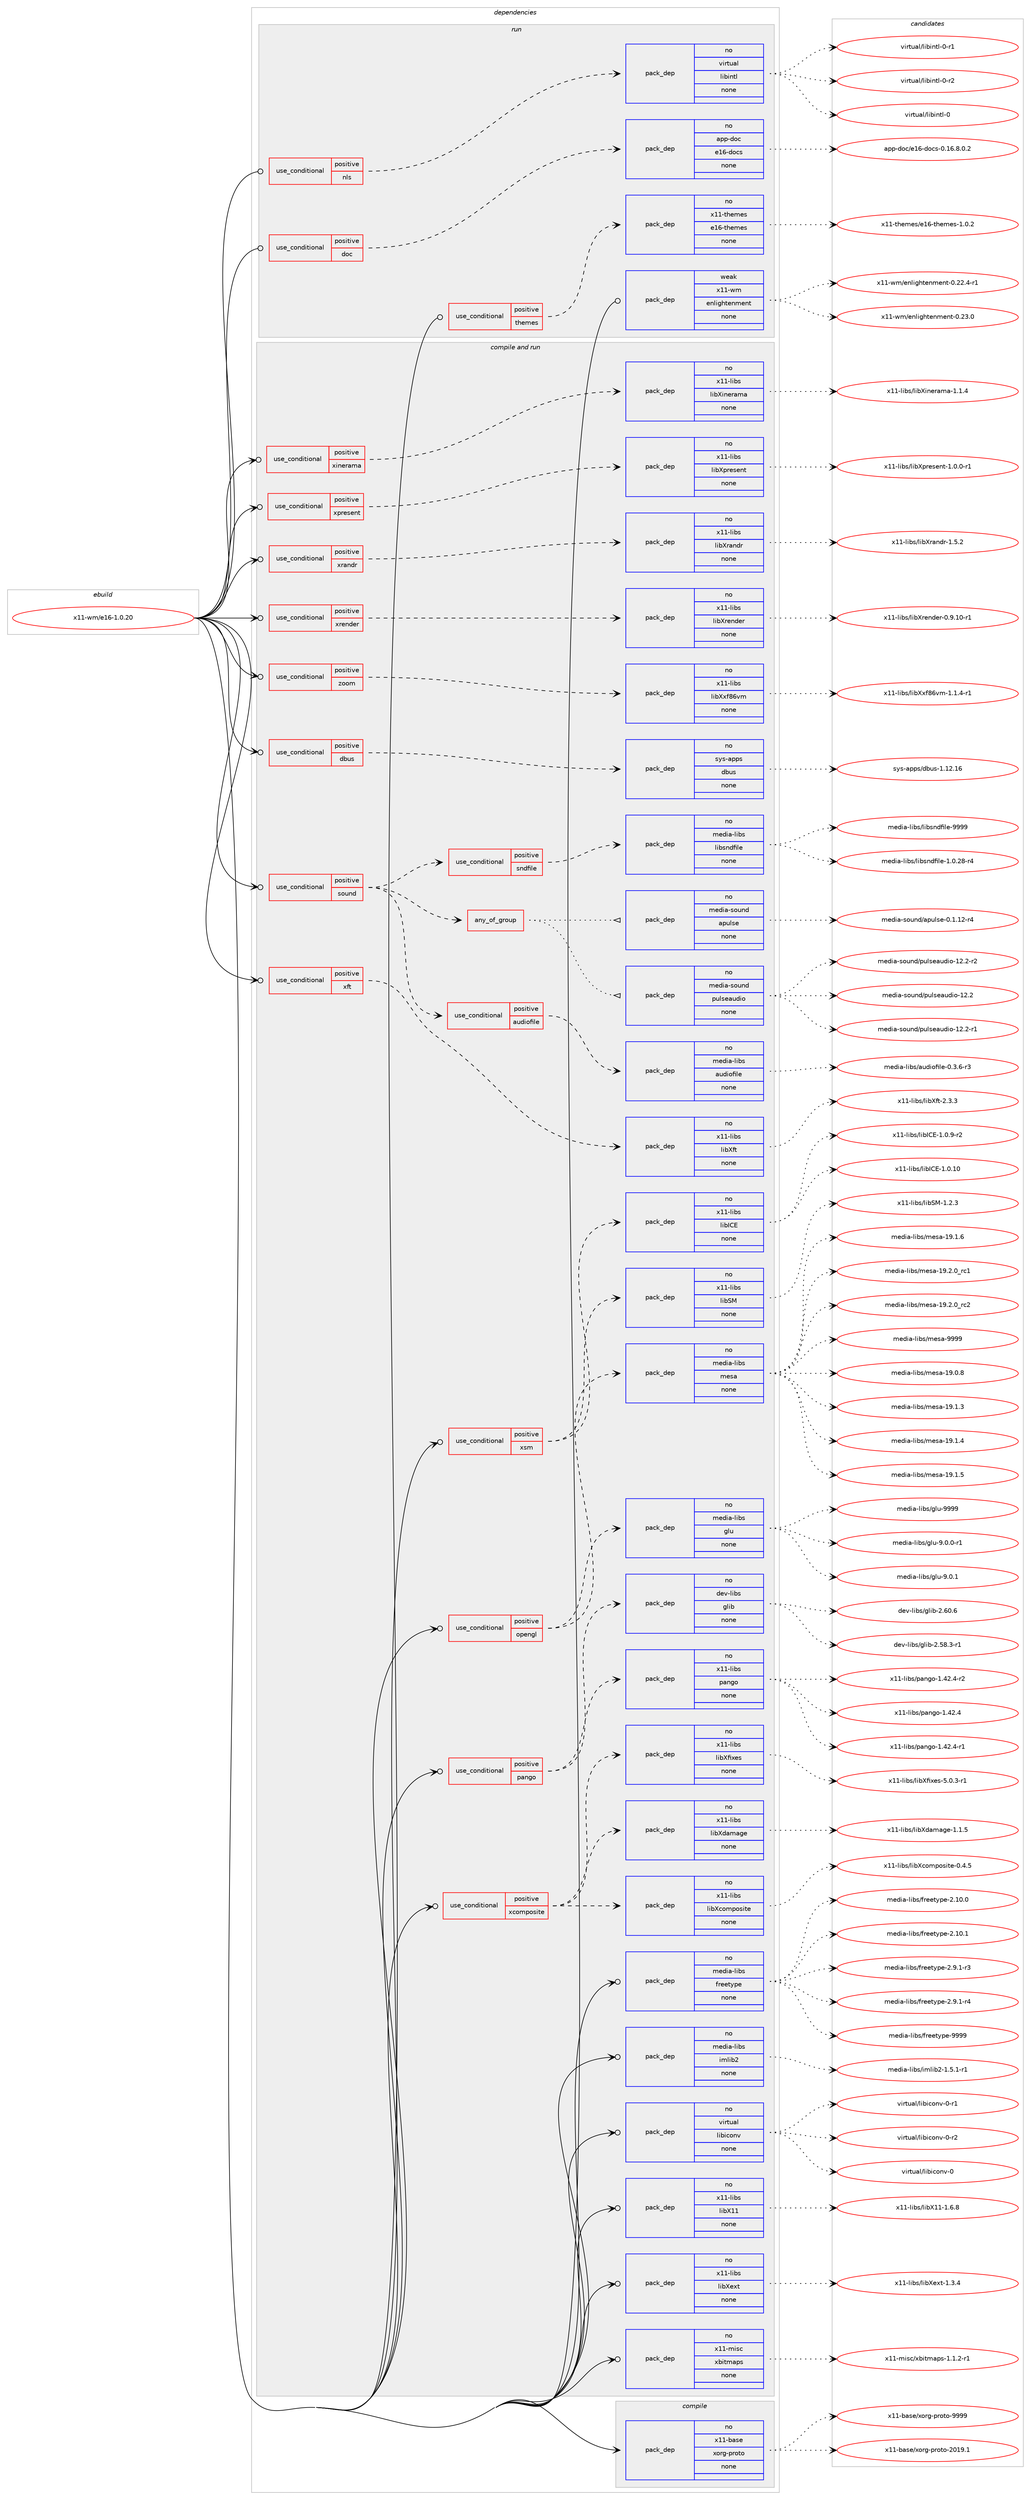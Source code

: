 digraph prolog {

# *************
# Graph options
# *************

newrank=true;
concentrate=true;
compound=true;
graph [rankdir=LR,fontname=Helvetica,fontsize=10,ranksep=1.5];#, ranksep=2.5, nodesep=0.2];
edge  [arrowhead=vee];
node  [fontname=Helvetica,fontsize=10];

# **********
# The ebuild
# **********

subgraph cluster_leftcol {
color=gray;
rank=same;
label=<<i>ebuild</i>>;
id [label="x11-wm/e16-1.0.20", color=red, width=4, href="../x11-wm/e16-1.0.20.svg"];
}

# ****************
# The dependencies
# ****************

subgraph cluster_midcol {
color=gray;
label=<<i>dependencies</i>>;
subgraph cluster_compile {
fillcolor="#eeeeee";
style=filled;
label=<<i>compile</i>>;
subgraph pack1383 {
dependency1873 [label=<<TABLE BORDER="0" CELLBORDER="1" CELLSPACING="0" CELLPADDING="4" WIDTH="220"><TR><TD ROWSPAN="6" CELLPADDING="30">pack_dep</TD></TR><TR><TD WIDTH="110">no</TD></TR><TR><TD>x11-base</TD></TR><TR><TD>xorg-proto</TD></TR><TR><TD>none</TD></TR><TR><TD></TD></TR></TABLE>>, shape=none, color=blue];
}
id:e -> dependency1873:w [weight=20,style="solid",arrowhead="vee"];
}
subgraph cluster_compileandrun {
fillcolor="#eeeeee";
style=filled;
label=<<i>compile and run</i>>;
subgraph cond465 {
dependency1874 [label=<<TABLE BORDER="0" CELLBORDER="1" CELLSPACING="0" CELLPADDING="4"><TR><TD ROWSPAN="3" CELLPADDING="10">use_conditional</TD></TR><TR><TD>positive</TD></TR><TR><TD>dbus</TD></TR></TABLE>>, shape=none, color=red];
subgraph pack1384 {
dependency1875 [label=<<TABLE BORDER="0" CELLBORDER="1" CELLSPACING="0" CELLPADDING="4" WIDTH="220"><TR><TD ROWSPAN="6" CELLPADDING="30">pack_dep</TD></TR><TR><TD WIDTH="110">no</TD></TR><TR><TD>sys-apps</TD></TR><TR><TD>dbus</TD></TR><TR><TD>none</TD></TR><TR><TD></TD></TR></TABLE>>, shape=none, color=blue];
}
dependency1874:e -> dependency1875:w [weight=20,style="dashed",arrowhead="vee"];
}
id:e -> dependency1874:w [weight=20,style="solid",arrowhead="odotvee"];
subgraph cond466 {
dependency1876 [label=<<TABLE BORDER="0" CELLBORDER="1" CELLSPACING="0" CELLPADDING="4"><TR><TD ROWSPAN="3" CELLPADDING="10">use_conditional</TD></TR><TR><TD>positive</TD></TR><TR><TD>opengl</TD></TR></TABLE>>, shape=none, color=red];
subgraph pack1385 {
dependency1877 [label=<<TABLE BORDER="0" CELLBORDER="1" CELLSPACING="0" CELLPADDING="4" WIDTH="220"><TR><TD ROWSPAN="6" CELLPADDING="30">pack_dep</TD></TR><TR><TD WIDTH="110">no</TD></TR><TR><TD>media-libs</TD></TR><TR><TD>glu</TD></TR><TR><TD>none</TD></TR><TR><TD></TD></TR></TABLE>>, shape=none, color=blue];
}
dependency1876:e -> dependency1877:w [weight=20,style="dashed",arrowhead="vee"];
subgraph pack1386 {
dependency1878 [label=<<TABLE BORDER="0" CELLBORDER="1" CELLSPACING="0" CELLPADDING="4" WIDTH="220"><TR><TD ROWSPAN="6" CELLPADDING="30">pack_dep</TD></TR><TR><TD WIDTH="110">no</TD></TR><TR><TD>media-libs</TD></TR><TR><TD>mesa</TD></TR><TR><TD>none</TD></TR><TR><TD></TD></TR></TABLE>>, shape=none, color=blue];
}
dependency1876:e -> dependency1878:w [weight=20,style="dashed",arrowhead="vee"];
}
id:e -> dependency1876:w [weight=20,style="solid",arrowhead="odotvee"];
subgraph cond467 {
dependency1879 [label=<<TABLE BORDER="0" CELLBORDER="1" CELLSPACING="0" CELLPADDING="4"><TR><TD ROWSPAN="3" CELLPADDING="10">use_conditional</TD></TR><TR><TD>positive</TD></TR><TR><TD>pango</TD></TR></TABLE>>, shape=none, color=red];
subgraph pack1387 {
dependency1880 [label=<<TABLE BORDER="0" CELLBORDER="1" CELLSPACING="0" CELLPADDING="4" WIDTH="220"><TR><TD ROWSPAN="6" CELLPADDING="30">pack_dep</TD></TR><TR><TD WIDTH="110">no</TD></TR><TR><TD>dev-libs</TD></TR><TR><TD>glib</TD></TR><TR><TD>none</TD></TR><TR><TD></TD></TR></TABLE>>, shape=none, color=blue];
}
dependency1879:e -> dependency1880:w [weight=20,style="dashed",arrowhead="vee"];
subgraph pack1388 {
dependency1881 [label=<<TABLE BORDER="0" CELLBORDER="1" CELLSPACING="0" CELLPADDING="4" WIDTH="220"><TR><TD ROWSPAN="6" CELLPADDING="30">pack_dep</TD></TR><TR><TD WIDTH="110">no</TD></TR><TR><TD>x11-libs</TD></TR><TR><TD>pango</TD></TR><TR><TD>none</TD></TR><TR><TD></TD></TR></TABLE>>, shape=none, color=blue];
}
dependency1879:e -> dependency1881:w [weight=20,style="dashed",arrowhead="vee"];
}
id:e -> dependency1879:w [weight=20,style="solid",arrowhead="odotvee"];
subgraph cond468 {
dependency1882 [label=<<TABLE BORDER="0" CELLBORDER="1" CELLSPACING="0" CELLPADDING="4"><TR><TD ROWSPAN="3" CELLPADDING="10">use_conditional</TD></TR><TR><TD>positive</TD></TR><TR><TD>sound</TD></TR></TABLE>>, shape=none, color=red];
subgraph any26 {
dependency1883 [label=<<TABLE BORDER="0" CELLBORDER="1" CELLSPACING="0" CELLPADDING="4"><TR><TD CELLPADDING="10">any_of_group</TD></TR></TABLE>>, shape=none, color=red];subgraph pack1389 {
dependency1884 [label=<<TABLE BORDER="0" CELLBORDER="1" CELLSPACING="0" CELLPADDING="4" WIDTH="220"><TR><TD ROWSPAN="6" CELLPADDING="30">pack_dep</TD></TR><TR><TD WIDTH="110">no</TD></TR><TR><TD>media-sound</TD></TR><TR><TD>apulse</TD></TR><TR><TD>none</TD></TR><TR><TD></TD></TR></TABLE>>, shape=none, color=blue];
}
dependency1883:e -> dependency1884:w [weight=20,style="dotted",arrowhead="oinv"];
subgraph pack1390 {
dependency1885 [label=<<TABLE BORDER="0" CELLBORDER="1" CELLSPACING="0" CELLPADDING="4" WIDTH="220"><TR><TD ROWSPAN="6" CELLPADDING="30">pack_dep</TD></TR><TR><TD WIDTH="110">no</TD></TR><TR><TD>media-sound</TD></TR><TR><TD>pulseaudio</TD></TR><TR><TD>none</TD></TR><TR><TD></TD></TR></TABLE>>, shape=none, color=blue];
}
dependency1883:e -> dependency1885:w [weight=20,style="dotted",arrowhead="oinv"];
}
dependency1882:e -> dependency1883:w [weight=20,style="dashed",arrowhead="vee"];
subgraph cond469 {
dependency1886 [label=<<TABLE BORDER="0" CELLBORDER="1" CELLSPACING="0" CELLPADDING="4"><TR><TD ROWSPAN="3" CELLPADDING="10">use_conditional</TD></TR><TR><TD>positive</TD></TR><TR><TD>sndfile</TD></TR></TABLE>>, shape=none, color=red];
subgraph pack1391 {
dependency1887 [label=<<TABLE BORDER="0" CELLBORDER="1" CELLSPACING="0" CELLPADDING="4" WIDTH="220"><TR><TD ROWSPAN="6" CELLPADDING="30">pack_dep</TD></TR><TR><TD WIDTH="110">no</TD></TR><TR><TD>media-libs</TD></TR><TR><TD>libsndfile</TD></TR><TR><TD>none</TD></TR><TR><TD></TD></TR></TABLE>>, shape=none, color=blue];
}
dependency1886:e -> dependency1887:w [weight=20,style="dashed",arrowhead="vee"];
}
dependency1882:e -> dependency1886:w [weight=20,style="dashed",arrowhead="vee"];
subgraph cond470 {
dependency1888 [label=<<TABLE BORDER="0" CELLBORDER="1" CELLSPACING="0" CELLPADDING="4"><TR><TD ROWSPAN="3" CELLPADDING="10">use_conditional</TD></TR><TR><TD>positive</TD></TR><TR><TD>audiofile</TD></TR></TABLE>>, shape=none, color=red];
subgraph pack1392 {
dependency1889 [label=<<TABLE BORDER="0" CELLBORDER="1" CELLSPACING="0" CELLPADDING="4" WIDTH="220"><TR><TD ROWSPAN="6" CELLPADDING="30">pack_dep</TD></TR><TR><TD WIDTH="110">no</TD></TR><TR><TD>media-libs</TD></TR><TR><TD>audiofile</TD></TR><TR><TD>none</TD></TR><TR><TD></TD></TR></TABLE>>, shape=none, color=blue];
}
dependency1888:e -> dependency1889:w [weight=20,style="dashed",arrowhead="vee"];
}
dependency1882:e -> dependency1888:w [weight=20,style="dashed",arrowhead="vee"];
}
id:e -> dependency1882:w [weight=20,style="solid",arrowhead="odotvee"];
subgraph cond471 {
dependency1890 [label=<<TABLE BORDER="0" CELLBORDER="1" CELLSPACING="0" CELLPADDING="4"><TR><TD ROWSPAN="3" CELLPADDING="10">use_conditional</TD></TR><TR><TD>positive</TD></TR><TR><TD>xcomposite</TD></TR></TABLE>>, shape=none, color=red];
subgraph pack1393 {
dependency1891 [label=<<TABLE BORDER="0" CELLBORDER="1" CELLSPACING="0" CELLPADDING="4" WIDTH="220"><TR><TD ROWSPAN="6" CELLPADDING="30">pack_dep</TD></TR><TR><TD WIDTH="110">no</TD></TR><TR><TD>x11-libs</TD></TR><TR><TD>libXcomposite</TD></TR><TR><TD>none</TD></TR><TR><TD></TD></TR></TABLE>>, shape=none, color=blue];
}
dependency1890:e -> dependency1891:w [weight=20,style="dashed",arrowhead="vee"];
subgraph pack1394 {
dependency1892 [label=<<TABLE BORDER="0" CELLBORDER="1" CELLSPACING="0" CELLPADDING="4" WIDTH="220"><TR><TD ROWSPAN="6" CELLPADDING="30">pack_dep</TD></TR><TR><TD WIDTH="110">no</TD></TR><TR><TD>x11-libs</TD></TR><TR><TD>libXdamage</TD></TR><TR><TD>none</TD></TR><TR><TD></TD></TR></TABLE>>, shape=none, color=blue];
}
dependency1890:e -> dependency1892:w [weight=20,style="dashed",arrowhead="vee"];
subgraph pack1395 {
dependency1893 [label=<<TABLE BORDER="0" CELLBORDER="1" CELLSPACING="0" CELLPADDING="4" WIDTH="220"><TR><TD ROWSPAN="6" CELLPADDING="30">pack_dep</TD></TR><TR><TD WIDTH="110">no</TD></TR><TR><TD>x11-libs</TD></TR><TR><TD>libXfixes</TD></TR><TR><TD>none</TD></TR><TR><TD></TD></TR></TABLE>>, shape=none, color=blue];
}
dependency1890:e -> dependency1893:w [weight=20,style="dashed",arrowhead="vee"];
}
id:e -> dependency1890:w [weight=20,style="solid",arrowhead="odotvee"];
subgraph cond472 {
dependency1894 [label=<<TABLE BORDER="0" CELLBORDER="1" CELLSPACING="0" CELLPADDING="4"><TR><TD ROWSPAN="3" CELLPADDING="10">use_conditional</TD></TR><TR><TD>positive</TD></TR><TR><TD>xft</TD></TR></TABLE>>, shape=none, color=red];
subgraph pack1396 {
dependency1895 [label=<<TABLE BORDER="0" CELLBORDER="1" CELLSPACING="0" CELLPADDING="4" WIDTH="220"><TR><TD ROWSPAN="6" CELLPADDING="30">pack_dep</TD></TR><TR><TD WIDTH="110">no</TD></TR><TR><TD>x11-libs</TD></TR><TR><TD>libXft</TD></TR><TR><TD>none</TD></TR><TR><TD></TD></TR></TABLE>>, shape=none, color=blue];
}
dependency1894:e -> dependency1895:w [weight=20,style="dashed",arrowhead="vee"];
}
id:e -> dependency1894:w [weight=20,style="solid",arrowhead="odotvee"];
subgraph cond473 {
dependency1896 [label=<<TABLE BORDER="0" CELLBORDER="1" CELLSPACING="0" CELLPADDING="4"><TR><TD ROWSPAN="3" CELLPADDING="10">use_conditional</TD></TR><TR><TD>positive</TD></TR><TR><TD>xinerama</TD></TR></TABLE>>, shape=none, color=red];
subgraph pack1397 {
dependency1897 [label=<<TABLE BORDER="0" CELLBORDER="1" CELLSPACING="0" CELLPADDING="4" WIDTH="220"><TR><TD ROWSPAN="6" CELLPADDING="30">pack_dep</TD></TR><TR><TD WIDTH="110">no</TD></TR><TR><TD>x11-libs</TD></TR><TR><TD>libXinerama</TD></TR><TR><TD>none</TD></TR><TR><TD></TD></TR></TABLE>>, shape=none, color=blue];
}
dependency1896:e -> dependency1897:w [weight=20,style="dashed",arrowhead="vee"];
}
id:e -> dependency1896:w [weight=20,style="solid",arrowhead="odotvee"];
subgraph cond474 {
dependency1898 [label=<<TABLE BORDER="0" CELLBORDER="1" CELLSPACING="0" CELLPADDING="4"><TR><TD ROWSPAN="3" CELLPADDING="10">use_conditional</TD></TR><TR><TD>positive</TD></TR><TR><TD>xpresent</TD></TR></TABLE>>, shape=none, color=red];
subgraph pack1398 {
dependency1899 [label=<<TABLE BORDER="0" CELLBORDER="1" CELLSPACING="0" CELLPADDING="4" WIDTH="220"><TR><TD ROWSPAN="6" CELLPADDING="30">pack_dep</TD></TR><TR><TD WIDTH="110">no</TD></TR><TR><TD>x11-libs</TD></TR><TR><TD>libXpresent</TD></TR><TR><TD>none</TD></TR><TR><TD></TD></TR></TABLE>>, shape=none, color=blue];
}
dependency1898:e -> dependency1899:w [weight=20,style="dashed",arrowhead="vee"];
}
id:e -> dependency1898:w [weight=20,style="solid",arrowhead="odotvee"];
subgraph cond475 {
dependency1900 [label=<<TABLE BORDER="0" CELLBORDER="1" CELLSPACING="0" CELLPADDING="4"><TR><TD ROWSPAN="3" CELLPADDING="10">use_conditional</TD></TR><TR><TD>positive</TD></TR><TR><TD>xrandr</TD></TR></TABLE>>, shape=none, color=red];
subgraph pack1399 {
dependency1901 [label=<<TABLE BORDER="0" CELLBORDER="1" CELLSPACING="0" CELLPADDING="4" WIDTH="220"><TR><TD ROWSPAN="6" CELLPADDING="30">pack_dep</TD></TR><TR><TD WIDTH="110">no</TD></TR><TR><TD>x11-libs</TD></TR><TR><TD>libXrandr</TD></TR><TR><TD>none</TD></TR><TR><TD></TD></TR></TABLE>>, shape=none, color=blue];
}
dependency1900:e -> dependency1901:w [weight=20,style="dashed",arrowhead="vee"];
}
id:e -> dependency1900:w [weight=20,style="solid",arrowhead="odotvee"];
subgraph cond476 {
dependency1902 [label=<<TABLE BORDER="0" CELLBORDER="1" CELLSPACING="0" CELLPADDING="4"><TR><TD ROWSPAN="3" CELLPADDING="10">use_conditional</TD></TR><TR><TD>positive</TD></TR><TR><TD>xrender</TD></TR></TABLE>>, shape=none, color=red];
subgraph pack1400 {
dependency1903 [label=<<TABLE BORDER="0" CELLBORDER="1" CELLSPACING="0" CELLPADDING="4" WIDTH="220"><TR><TD ROWSPAN="6" CELLPADDING="30">pack_dep</TD></TR><TR><TD WIDTH="110">no</TD></TR><TR><TD>x11-libs</TD></TR><TR><TD>libXrender</TD></TR><TR><TD>none</TD></TR><TR><TD></TD></TR></TABLE>>, shape=none, color=blue];
}
dependency1902:e -> dependency1903:w [weight=20,style="dashed",arrowhead="vee"];
}
id:e -> dependency1902:w [weight=20,style="solid",arrowhead="odotvee"];
subgraph cond477 {
dependency1904 [label=<<TABLE BORDER="0" CELLBORDER="1" CELLSPACING="0" CELLPADDING="4"><TR><TD ROWSPAN="3" CELLPADDING="10">use_conditional</TD></TR><TR><TD>positive</TD></TR><TR><TD>xsm</TD></TR></TABLE>>, shape=none, color=red];
subgraph pack1401 {
dependency1905 [label=<<TABLE BORDER="0" CELLBORDER="1" CELLSPACING="0" CELLPADDING="4" WIDTH="220"><TR><TD ROWSPAN="6" CELLPADDING="30">pack_dep</TD></TR><TR><TD WIDTH="110">no</TD></TR><TR><TD>x11-libs</TD></TR><TR><TD>libICE</TD></TR><TR><TD>none</TD></TR><TR><TD></TD></TR></TABLE>>, shape=none, color=blue];
}
dependency1904:e -> dependency1905:w [weight=20,style="dashed",arrowhead="vee"];
subgraph pack1402 {
dependency1906 [label=<<TABLE BORDER="0" CELLBORDER="1" CELLSPACING="0" CELLPADDING="4" WIDTH="220"><TR><TD ROWSPAN="6" CELLPADDING="30">pack_dep</TD></TR><TR><TD WIDTH="110">no</TD></TR><TR><TD>x11-libs</TD></TR><TR><TD>libSM</TD></TR><TR><TD>none</TD></TR><TR><TD></TD></TR></TABLE>>, shape=none, color=blue];
}
dependency1904:e -> dependency1906:w [weight=20,style="dashed",arrowhead="vee"];
}
id:e -> dependency1904:w [weight=20,style="solid",arrowhead="odotvee"];
subgraph cond478 {
dependency1907 [label=<<TABLE BORDER="0" CELLBORDER="1" CELLSPACING="0" CELLPADDING="4"><TR><TD ROWSPAN="3" CELLPADDING="10">use_conditional</TD></TR><TR><TD>positive</TD></TR><TR><TD>zoom</TD></TR></TABLE>>, shape=none, color=red];
subgraph pack1403 {
dependency1908 [label=<<TABLE BORDER="0" CELLBORDER="1" CELLSPACING="0" CELLPADDING="4" WIDTH="220"><TR><TD ROWSPAN="6" CELLPADDING="30">pack_dep</TD></TR><TR><TD WIDTH="110">no</TD></TR><TR><TD>x11-libs</TD></TR><TR><TD>libXxf86vm</TD></TR><TR><TD>none</TD></TR><TR><TD></TD></TR></TABLE>>, shape=none, color=blue];
}
dependency1907:e -> dependency1908:w [weight=20,style="dashed",arrowhead="vee"];
}
id:e -> dependency1907:w [weight=20,style="solid",arrowhead="odotvee"];
subgraph pack1404 {
dependency1909 [label=<<TABLE BORDER="0" CELLBORDER="1" CELLSPACING="0" CELLPADDING="4" WIDTH="220"><TR><TD ROWSPAN="6" CELLPADDING="30">pack_dep</TD></TR><TR><TD WIDTH="110">no</TD></TR><TR><TD>media-libs</TD></TR><TR><TD>freetype</TD></TR><TR><TD>none</TD></TR><TR><TD></TD></TR></TABLE>>, shape=none, color=blue];
}
id:e -> dependency1909:w [weight=20,style="solid",arrowhead="odotvee"];
subgraph pack1405 {
dependency1910 [label=<<TABLE BORDER="0" CELLBORDER="1" CELLSPACING="0" CELLPADDING="4" WIDTH="220"><TR><TD ROWSPAN="6" CELLPADDING="30">pack_dep</TD></TR><TR><TD WIDTH="110">no</TD></TR><TR><TD>media-libs</TD></TR><TR><TD>imlib2</TD></TR><TR><TD>none</TD></TR><TR><TD></TD></TR></TABLE>>, shape=none, color=blue];
}
id:e -> dependency1910:w [weight=20,style="solid",arrowhead="odotvee"];
subgraph pack1406 {
dependency1911 [label=<<TABLE BORDER="0" CELLBORDER="1" CELLSPACING="0" CELLPADDING="4" WIDTH="220"><TR><TD ROWSPAN="6" CELLPADDING="30">pack_dep</TD></TR><TR><TD WIDTH="110">no</TD></TR><TR><TD>virtual</TD></TR><TR><TD>libiconv</TD></TR><TR><TD>none</TD></TR><TR><TD></TD></TR></TABLE>>, shape=none, color=blue];
}
id:e -> dependency1911:w [weight=20,style="solid",arrowhead="odotvee"];
subgraph pack1407 {
dependency1912 [label=<<TABLE BORDER="0" CELLBORDER="1" CELLSPACING="0" CELLPADDING="4" WIDTH="220"><TR><TD ROWSPAN="6" CELLPADDING="30">pack_dep</TD></TR><TR><TD WIDTH="110">no</TD></TR><TR><TD>x11-libs</TD></TR><TR><TD>libX11</TD></TR><TR><TD>none</TD></TR><TR><TD></TD></TR></TABLE>>, shape=none, color=blue];
}
id:e -> dependency1912:w [weight=20,style="solid",arrowhead="odotvee"];
subgraph pack1408 {
dependency1913 [label=<<TABLE BORDER="0" CELLBORDER="1" CELLSPACING="0" CELLPADDING="4" WIDTH="220"><TR><TD ROWSPAN="6" CELLPADDING="30">pack_dep</TD></TR><TR><TD WIDTH="110">no</TD></TR><TR><TD>x11-libs</TD></TR><TR><TD>libXext</TD></TR><TR><TD>none</TD></TR><TR><TD></TD></TR></TABLE>>, shape=none, color=blue];
}
id:e -> dependency1913:w [weight=20,style="solid",arrowhead="odotvee"];
subgraph pack1409 {
dependency1914 [label=<<TABLE BORDER="0" CELLBORDER="1" CELLSPACING="0" CELLPADDING="4" WIDTH="220"><TR><TD ROWSPAN="6" CELLPADDING="30">pack_dep</TD></TR><TR><TD WIDTH="110">no</TD></TR><TR><TD>x11-misc</TD></TR><TR><TD>xbitmaps</TD></TR><TR><TD>none</TD></TR><TR><TD></TD></TR></TABLE>>, shape=none, color=blue];
}
id:e -> dependency1914:w [weight=20,style="solid",arrowhead="odotvee"];
}
subgraph cluster_run {
fillcolor="#eeeeee";
style=filled;
label=<<i>run</i>>;
subgraph cond479 {
dependency1915 [label=<<TABLE BORDER="0" CELLBORDER="1" CELLSPACING="0" CELLPADDING="4"><TR><TD ROWSPAN="3" CELLPADDING="10">use_conditional</TD></TR><TR><TD>positive</TD></TR><TR><TD>doc</TD></TR></TABLE>>, shape=none, color=red];
subgraph pack1410 {
dependency1916 [label=<<TABLE BORDER="0" CELLBORDER="1" CELLSPACING="0" CELLPADDING="4" WIDTH="220"><TR><TD ROWSPAN="6" CELLPADDING="30">pack_dep</TD></TR><TR><TD WIDTH="110">no</TD></TR><TR><TD>app-doc</TD></TR><TR><TD>e16-docs</TD></TR><TR><TD>none</TD></TR><TR><TD></TD></TR></TABLE>>, shape=none, color=blue];
}
dependency1915:e -> dependency1916:w [weight=20,style="dashed",arrowhead="vee"];
}
id:e -> dependency1915:w [weight=20,style="solid",arrowhead="odot"];
subgraph cond480 {
dependency1917 [label=<<TABLE BORDER="0" CELLBORDER="1" CELLSPACING="0" CELLPADDING="4"><TR><TD ROWSPAN="3" CELLPADDING="10">use_conditional</TD></TR><TR><TD>positive</TD></TR><TR><TD>nls</TD></TR></TABLE>>, shape=none, color=red];
subgraph pack1411 {
dependency1918 [label=<<TABLE BORDER="0" CELLBORDER="1" CELLSPACING="0" CELLPADDING="4" WIDTH="220"><TR><TD ROWSPAN="6" CELLPADDING="30">pack_dep</TD></TR><TR><TD WIDTH="110">no</TD></TR><TR><TD>virtual</TD></TR><TR><TD>libintl</TD></TR><TR><TD>none</TD></TR><TR><TD></TD></TR></TABLE>>, shape=none, color=blue];
}
dependency1917:e -> dependency1918:w [weight=20,style="dashed",arrowhead="vee"];
}
id:e -> dependency1917:w [weight=20,style="solid",arrowhead="odot"];
subgraph cond481 {
dependency1919 [label=<<TABLE BORDER="0" CELLBORDER="1" CELLSPACING="0" CELLPADDING="4"><TR><TD ROWSPAN="3" CELLPADDING="10">use_conditional</TD></TR><TR><TD>positive</TD></TR><TR><TD>themes</TD></TR></TABLE>>, shape=none, color=red];
subgraph pack1412 {
dependency1920 [label=<<TABLE BORDER="0" CELLBORDER="1" CELLSPACING="0" CELLPADDING="4" WIDTH="220"><TR><TD ROWSPAN="6" CELLPADDING="30">pack_dep</TD></TR><TR><TD WIDTH="110">no</TD></TR><TR><TD>x11-themes</TD></TR><TR><TD>e16-themes</TD></TR><TR><TD>none</TD></TR><TR><TD></TD></TR></TABLE>>, shape=none, color=blue];
}
dependency1919:e -> dependency1920:w [weight=20,style="dashed",arrowhead="vee"];
}
id:e -> dependency1919:w [weight=20,style="solid",arrowhead="odot"];
subgraph pack1413 {
dependency1921 [label=<<TABLE BORDER="0" CELLBORDER="1" CELLSPACING="0" CELLPADDING="4" WIDTH="220"><TR><TD ROWSPAN="6" CELLPADDING="30">pack_dep</TD></TR><TR><TD WIDTH="110">weak</TD></TR><TR><TD>x11-wm</TD></TR><TR><TD>enlightenment</TD></TR><TR><TD>none</TD></TR><TR><TD></TD></TR></TABLE>>, shape=none, color=blue];
}
id:e -> dependency1921:w [weight=20,style="solid",arrowhead="odot"];
}
}

# **************
# The candidates
# **************

subgraph cluster_choices {
rank=same;
color=gray;
label=<<i>candidates</i>>;

subgraph choice1383 {
color=black;
nodesep=1;
choice1204949459897115101471201111141034511211411111611145504849574649 [label="x11-base/xorg-proto-2019.1", color=red, width=4,href="../x11-base/xorg-proto-2019.1.svg"];
choice120494945989711510147120111114103451121141111161114557575757 [label="x11-base/xorg-proto-9999", color=red, width=4,href="../x11-base/xorg-proto-9999.svg"];
dependency1873:e -> choice1204949459897115101471201111141034511211411111611145504849574649:w [style=dotted,weight="100"];
dependency1873:e -> choice120494945989711510147120111114103451121141111161114557575757:w [style=dotted,weight="100"];
}
subgraph choice1384 {
color=black;
nodesep=1;
choice115121115459711211211547100981171154549464950464954 [label="sys-apps/dbus-1.12.16", color=red, width=4,href="../sys-apps/dbus-1.12.16.svg"];
dependency1875:e -> choice115121115459711211211547100981171154549464950464954:w [style=dotted,weight="100"];
}
subgraph choice1385 {
color=black;
nodesep=1;
choice109101100105974510810598115471031081174557464846484511449 [label="media-libs/glu-9.0.0-r1", color=red, width=4,href="../media-libs/glu-9.0.0-r1.svg"];
choice10910110010597451081059811547103108117455746484649 [label="media-libs/glu-9.0.1", color=red, width=4,href="../media-libs/glu-9.0.1.svg"];
choice109101100105974510810598115471031081174557575757 [label="media-libs/glu-9999", color=red, width=4,href="../media-libs/glu-9999.svg"];
dependency1877:e -> choice109101100105974510810598115471031081174557464846484511449:w [style=dotted,weight="100"];
dependency1877:e -> choice10910110010597451081059811547103108117455746484649:w [style=dotted,weight="100"];
dependency1877:e -> choice109101100105974510810598115471031081174557575757:w [style=dotted,weight="100"];
}
subgraph choice1386 {
color=black;
nodesep=1;
choice109101100105974510810598115471091011159745495746484656 [label="media-libs/mesa-19.0.8", color=red, width=4,href="../media-libs/mesa-19.0.8.svg"];
choice109101100105974510810598115471091011159745495746494651 [label="media-libs/mesa-19.1.3", color=red, width=4,href="../media-libs/mesa-19.1.3.svg"];
choice109101100105974510810598115471091011159745495746494652 [label="media-libs/mesa-19.1.4", color=red, width=4,href="../media-libs/mesa-19.1.4.svg"];
choice109101100105974510810598115471091011159745495746494653 [label="media-libs/mesa-19.1.5", color=red, width=4,href="../media-libs/mesa-19.1.5.svg"];
choice109101100105974510810598115471091011159745495746494654 [label="media-libs/mesa-19.1.6", color=red, width=4,href="../media-libs/mesa-19.1.6.svg"];
choice109101100105974510810598115471091011159745495746504648951149949 [label="media-libs/mesa-19.2.0_rc1", color=red, width=4,href="../media-libs/mesa-19.2.0_rc1.svg"];
choice109101100105974510810598115471091011159745495746504648951149950 [label="media-libs/mesa-19.2.0_rc2", color=red, width=4,href="../media-libs/mesa-19.2.0_rc2.svg"];
choice10910110010597451081059811547109101115974557575757 [label="media-libs/mesa-9999", color=red, width=4,href="../media-libs/mesa-9999.svg"];
dependency1878:e -> choice109101100105974510810598115471091011159745495746484656:w [style=dotted,weight="100"];
dependency1878:e -> choice109101100105974510810598115471091011159745495746494651:w [style=dotted,weight="100"];
dependency1878:e -> choice109101100105974510810598115471091011159745495746494652:w [style=dotted,weight="100"];
dependency1878:e -> choice109101100105974510810598115471091011159745495746494653:w [style=dotted,weight="100"];
dependency1878:e -> choice109101100105974510810598115471091011159745495746494654:w [style=dotted,weight="100"];
dependency1878:e -> choice109101100105974510810598115471091011159745495746504648951149949:w [style=dotted,weight="100"];
dependency1878:e -> choice109101100105974510810598115471091011159745495746504648951149950:w [style=dotted,weight="100"];
dependency1878:e -> choice10910110010597451081059811547109101115974557575757:w [style=dotted,weight="100"];
}
subgraph choice1387 {
color=black;
nodesep=1;
choice10010111845108105981154710310810598455046535646514511449 [label="dev-libs/glib-2.58.3-r1", color=red, width=4,href="../dev-libs/glib-2.58.3-r1.svg"];
choice1001011184510810598115471031081059845504654484654 [label="dev-libs/glib-2.60.6", color=red, width=4,href="../dev-libs/glib-2.60.6.svg"];
dependency1880:e -> choice10010111845108105981154710310810598455046535646514511449:w [style=dotted,weight="100"];
dependency1880:e -> choice1001011184510810598115471031081059845504654484654:w [style=dotted,weight="100"];
}
subgraph choice1388 {
color=black;
nodesep=1;
choice12049494510810598115471129711010311145494652504652 [label="x11-libs/pango-1.42.4", color=red, width=4,href="../x11-libs/pango-1.42.4.svg"];
choice120494945108105981154711297110103111454946525046524511449 [label="x11-libs/pango-1.42.4-r1", color=red, width=4,href="../x11-libs/pango-1.42.4-r1.svg"];
choice120494945108105981154711297110103111454946525046524511450 [label="x11-libs/pango-1.42.4-r2", color=red, width=4,href="../x11-libs/pango-1.42.4-r2.svg"];
dependency1881:e -> choice12049494510810598115471129711010311145494652504652:w [style=dotted,weight="100"];
dependency1881:e -> choice120494945108105981154711297110103111454946525046524511449:w [style=dotted,weight="100"];
dependency1881:e -> choice120494945108105981154711297110103111454946525046524511450:w [style=dotted,weight="100"];
}
subgraph choice1389 {
color=black;
nodesep=1;
choice10910110010597451151111171101004797112117108115101454846494649504511452 [label="media-sound/apulse-0.1.12-r4", color=red, width=4,href="../media-sound/apulse-0.1.12-r4.svg"];
dependency1884:e -> choice10910110010597451151111171101004797112117108115101454846494649504511452:w [style=dotted,weight="100"];
}
subgraph choice1390 {
color=black;
nodesep=1;
choice109101100105974511511111711010047112117108115101971171001051114549504650 [label="media-sound/pulseaudio-12.2", color=red, width=4,href="../media-sound/pulseaudio-12.2.svg"];
choice1091011001059745115111117110100471121171081151019711710010511145495046504511449 [label="media-sound/pulseaudio-12.2-r1", color=red, width=4,href="../media-sound/pulseaudio-12.2-r1.svg"];
choice1091011001059745115111117110100471121171081151019711710010511145495046504511450 [label="media-sound/pulseaudio-12.2-r2", color=red, width=4,href="../media-sound/pulseaudio-12.2-r2.svg"];
dependency1885:e -> choice109101100105974511511111711010047112117108115101971171001051114549504650:w [style=dotted,weight="100"];
dependency1885:e -> choice1091011001059745115111117110100471121171081151019711710010511145495046504511449:w [style=dotted,weight="100"];
dependency1885:e -> choice1091011001059745115111117110100471121171081151019711710010511145495046504511450:w [style=dotted,weight="100"];
}
subgraph choice1391 {
color=black;
nodesep=1;
choice1091011001059745108105981154710810598115110100102105108101454946484650564511452 [label="media-libs/libsndfile-1.0.28-r4", color=red, width=4,href="../media-libs/libsndfile-1.0.28-r4.svg"];
choice10910110010597451081059811547108105981151101001021051081014557575757 [label="media-libs/libsndfile-9999", color=red, width=4,href="../media-libs/libsndfile-9999.svg"];
dependency1887:e -> choice1091011001059745108105981154710810598115110100102105108101454946484650564511452:w [style=dotted,weight="100"];
dependency1887:e -> choice10910110010597451081059811547108105981151101001021051081014557575757:w [style=dotted,weight="100"];
}
subgraph choice1392 {
color=black;
nodesep=1;
choice10910110010597451081059811547971171001051111021051081014548465146544511451 [label="media-libs/audiofile-0.3.6-r3", color=red, width=4,href="../media-libs/audiofile-0.3.6-r3.svg"];
dependency1889:e -> choice10910110010597451081059811547971171001051111021051081014548465146544511451:w [style=dotted,weight="100"];
}
subgraph choice1393 {
color=black;
nodesep=1;
choice1204949451081059811547108105988899111109112111115105116101454846524653 [label="x11-libs/libXcomposite-0.4.5", color=red, width=4,href="../x11-libs/libXcomposite-0.4.5.svg"];
dependency1891:e -> choice1204949451081059811547108105988899111109112111115105116101454846524653:w [style=dotted,weight="100"];
}
subgraph choice1394 {
color=black;
nodesep=1;
choice120494945108105981154710810598881009710997103101454946494653 [label="x11-libs/libXdamage-1.1.5", color=red, width=4,href="../x11-libs/libXdamage-1.1.5.svg"];
dependency1892:e -> choice120494945108105981154710810598881009710997103101454946494653:w [style=dotted,weight="100"];
}
subgraph choice1395 {
color=black;
nodesep=1;
choice120494945108105981154710810598881021051201011154553464846514511449 [label="x11-libs/libXfixes-5.0.3-r1", color=red, width=4,href="../x11-libs/libXfixes-5.0.3-r1.svg"];
dependency1893:e -> choice120494945108105981154710810598881021051201011154553464846514511449:w [style=dotted,weight="100"];
}
subgraph choice1396 {
color=black;
nodesep=1;
choice12049494510810598115471081059888102116455046514651 [label="x11-libs/libXft-2.3.3", color=red, width=4,href="../x11-libs/libXft-2.3.3.svg"];
dependency1895:e -> choice12049494510810598115471081059888102116455046514651:w [style=dotted,weight="100"];
}
subgraph choice1397 {
color=black;
nodesep=1;
choice120494945108105981154710810598881051101011149710997454946494652 [label="x11-libs/libXinerama-1.1.4", color=red, width=4,href="../x11-libs/libXinerama-1.1.4.svg"];
dependency1897:e -> choice120494945108105981154710810598881051101011149710997454946494652:w [style=dotted,weight="100"];
}
subgraph choice1398 {
color=black;
nodesep=1;
choice120494945108105981154710810598881121141011151011101164549464846484511449 [label="x11-libs/libXpresent-1.0.0-r1", color=red, width=4,href="../x11-libs/libXpresent-1.0.0-r1.svg"];
dependency1899:e -> choice120494945108105981154710810598881121141011151011101164549464846484511449:w [style=dotted,weight="100"];
}
subgraph choice1399 {
color=black;
nodesep=1;
choice1204949451081059811547108105988811497110100114454946534650 [label="x11-libs/libXrandr-1.5.2", color=red, width=4,href="../x11-libs/libXrandr-1.5.2.svg"];
dependency1901:e -> choice1204949451081059811547108105988811497110100114454946534650:w [style=dotted,weight="100"];
}
subgraph choice1400 {
color=black;
nodesep=1;
choice12049494510810598115471081059888114101110100101114454846574649484511449 [label="x11-libs/libXrender-0.9.10-r1", color=red, width=4,href="../x11-libs/libXrender-0.9.10-r1.svg"];
dependency1903:e -> choice12049494510810598115471081059888114101110100101114454846574649484511449:w [style=dotted,weight="100"];
}
subgraph choice1401 {
color=black;
nodesep=1;
choice12049494510810598115471081059873676945494648464948 [label="x11-libs/libICE-1.0.10", color=red, width=4,href="../x11-libs/libICE-1.0.10.svg"];
choice1204949451081059811547108105987367694549464846574511450 [label="x11-libs/libICE-1.0.9-r2", color=red, width=4,href="../x11-libs/libICE-1.0.9-r2.svg"];
dependency1905:e -> choice12049494510810598115471081059873676945494648464948:w [style=dotted,weight="100"];
dependency1905:e -> choice1204949451081059811547108105987367694549464846574511450:w [style=dotted,weight="100"];
}
subgraph choice1402 {
color=black;
nodesep=1;
choice1204949451081059811547108105988377454946504651 [label="x11-libs/libSM-1.2.3", color=red, width=4,href="../x11-libs/libSM-1.2.3.svg"];
dependency1906:e -> choice1204949451081059811547108105988377454946504651:w [style=dotted,weight="100"];
}
subgraph choice1403 {
color=black;
nodesep=1;
choice1204949451081059811547108105988812010256541181094549464946524511449 [label="x11-libs/libXxf86vm-1.1.4-r1", color=red, width=4,href="../x11-libs/libXxf86vm-1.1.4-r1.svg"];
dependency1908:e -> choice1204949451081059811547108105988812010256541181094549464946524511449:w [style=dotted,weight="100"];
}
subgraph choice1404 {
color=black;
nodesep=1;
choice1091011001059745108105981154710211410110111612111210145504649484648 [label="media-libs/freetype-2.10.0", color=red, width=4,href="../media-libs/freetype-2.10.0.svg"];
choice1091011001059745108105981154710211410110111612111210145504649484649 [label="media-libs/freetype-2.10.1", color=red, width=4,href="../media-libs/freetype-2.10.1.svg"];
choice109101100105974510810598115471021141011011161211121014550465746494511451 [label="media-libs/freetype-2.9.1-r3", color=red, width=4,href="../media-libs/freetype-2.9.1-r3.svg"];
choice109101100105974510810598115471021141011011161211121014550465746494511452 [label="media-libs/freetype-2.9.1-r4", color=red, width=4,href="../media-libs/freetype-2.9.1-r4.svg"];
choice109101100105974510810598115471021141011011161211121014557575757 [label="media-libs/freetype-9999", color=red, width=4,href="../media-libs/freetype-9999.svg"];
dependency1909:e -> choice1091011001059745108105981154710211410110111612111210145504649484648:w [style=dotted,weight="100"];
dependency1909:e -> choice1091011001059745108105981154710211410110111612111210145504649484649:w [style=dotted,weight="100"];
dependency1909:e -> choice109101100105974510810598115471021141011011161211121014550465746494511451:w [style=dotted,weight="100"];
dependency1909:e -> choice109101100105974510810598115471021141011011161211121014550465746494511452:w [style=dotted,weight="100"];
dependency1909:e -> choice109101100105974510810598115471021141011011161211121014557575757:w [style=dotted,weight="100"];
}
subgraph choice1405 {
color=black;
nodesep=1;
choice1091011001059745108105981154710510910810598504549465346494511449 [label="media-libs/imlib2-1.5.1-r1", color=red, width=4,href="../media-libs/imlib2-1.5.1-r1.svg"];
dependency1910:e -> choice1091011001059745108105981154710510910810598504549465346494511449:w [style=dotted,weight="100"];
}
subgraph choice1406 {
color=black;
nodesep=1;
choice118105114116117971084710810598105991111101184548 [label="virtual/libiconv-0", color=red, width=4,href="../virtual/libiconv-0.svg"];
choice1181051141161179710847108105981059911111011845484511449 [label="virtual/libiconv-0-r1", color=red, width=4,href="../virtual/libiconv-0-r1.svg"];
choice1181051141161179710847108105981059911111011845484511450 [label="virtual/libiconv-0-r2", color=red, width=4,href="../virtual/libiconv-0-r2.svg"];
dependency1911:e -> choice118105114116117971084710810598105991111101184548:w [style=dotted,weight="100"];
dependency1911:e -> choice1181051141161179710847108105981059911111011845484511449:w [style=dotted,weight="100"];
dependency1911:e -> choice1181051141161179710847108105981059911111011845484511450:w [style=dotted,weight="100"];
}
subgraph choice1407 {
color=black;
nodesep=1;
choice120494945108105981154710810598884949454946544656 [label="x11-libs/libX11-1.6.8", color=red, width=4,href="../x11-libs/libX11-1.6.8.svg"];
dependency1912:e -> choice120494945108105981154710810598884949454946544656:w [style=dotted,weight="100"];
}
subgraph choice1408 {
color=black;
nodesep=1;
choice12049494510810598115471081059888101120116454946514652 [label="x11-libs/libXext-1.3.4", color=red, width=4,href="../x11-libs/libXext-1.3.4.svg"];
dependency1913:e -> choice12049494510810598115471081059888101120116454946514652:w [style=dotted,weight="100"];
}
subgraph choice1409 {
color=black;
nodesep=1;
choice120494945109105115994712098105116109971121154549464946504511449 [label="x11-misc/xbitmaps-1.1.2-r1", color=red, width=4,href="../x11-misc/xbitmaps-1.1.2-r1.svg"];
dependency1914:e -> choice120494945109105115994712098105116109971121154549464946504511449:w [style=dotted,weight="100"];
}
subgraph choice1410 {
color=black;
nodesep=1;
choice97112112451001119947101495445100111991154548464954465646484650 [label="app-doc/e16-docs-0.16.8.0.2", color=red, width=4,href="../app-doc/e16-docs-0.16.8.0.2.svg"];
dependency1916:e -> choice97112112451001119947101495445100111991154548464954465646484650:w [style=dotted,weight="100"];
}
subgraph choice1411 {
color=black;
nodesep=1;
choice1181051141161179710847108105981051101161084548 [label="virtual/libintl-0", color=red, width=4,href="../virtual/libintl-0.svg"];
choice11810511411611797108471081059810511011610845484511449 [label="virtual/libintl-0-r1", color=red, width=4,href="../virtual/libintl-0-r1.svg"];
choice11810511411611797108471081059810511011610845484511450 [label="virtual/libintl-0-r2", color=red, width=4,href="../virtual/libintl-0-r2.svg"];
dependency1918:e -> choice1181051141161179710847108105981051101161084548:w [style=dotted,weight="100"];
dependency1918:e -> choice11810511411611797108471081059810511011610845484511449:w [style=dotted,weight="100"];
dependency1918:e -> choice11810511411611797108471081059810511011610845484511450:w [style=dotted,weight="100"];
}
subgraph choice1412 {
color=black;
nodesep=1;
choice12049494511610410110910111547101495445116104101109101115454946484650 [label="x11-themes/e16-themes-1.0.2", color=red, width=4,href="../x11-themes/e16-themes-1.0.2.svg"];
dependency1920:e -> choice12049494511610410110910111547101495445116104101109101115454946484650:w [style=dotted,weight="100"];
}
subgraph choice1413 {
color=black;
nodesep=1;
choice12049494511910947101110108105103104116101110109101110116454846505046524511449 [label="x11-wm/enlightenment-0.22.4-r1", color=red, width=4,href="../x11-wm/enlightenment-0.22.4-r1.svg"];
choice1204949451191094710111010810510310411610111010910111011645484650514648 [label="x11-wm/enlightenment-0.23.0", color=red, width=4,href="../x11-wm/enlightenment-0.23.0.svg"];
dependency1921:e -> choice12049494511910947101110108105103104116101110109101110116454846505046524511449:w [style=dotted,weight="100"];
dependency1921:e -> choice1204949451191094710111010810510310411610111010910111011645484650514648:w [style=dotted,weight="100"];
}
}

}
